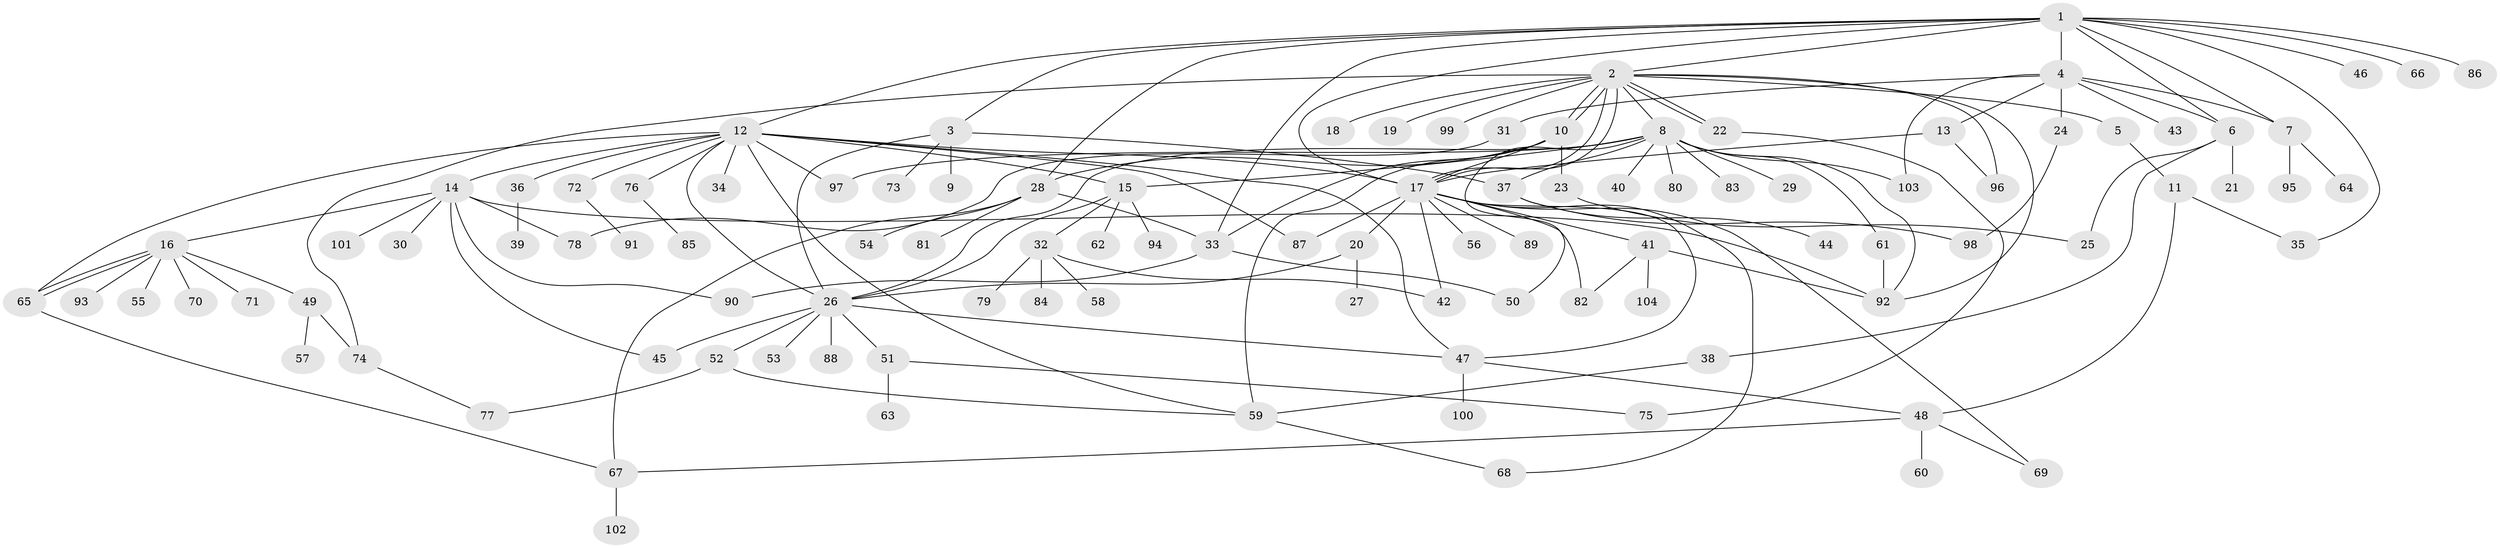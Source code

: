 // coarse degree distribution, {11: 0.038461538461538464, 9: 0.057692307692307696, 4: 0.1346153846153846, 7: 0.038461538461538464, 5: 0.07692307692307693, 3: 0.11538461538461539, 8: 0.019230769230769232, 13: 0.019230769230769232, 6: 0.019230769230769232, 1: 0.38461538461538464, 2: 0.09615384615384616}
// Generated by graph-tools (version 1.1) at 2025/50/03/04/25 22:50:08]
// undirected, 104 vertices, 153 edges
graph export_dot {
  node [color=gray90,style=filled];
  1;
  2;
  3;
  4;
  5;
  6;
  7;
  8;
  9;
  10;
  11;
  12;
  13;
  14;
  15;
  16;
  17;
  18;
  19;
  20;
  21;
  22;
  23;
  24;
  25;
  26;
  27;
  28;
  29;
  30;
  31;
  32;
  33;
  34;
  35;
  36;
  37;
  38;
  39;
  40;
  41;
  42;
  43;
  44;
  45;
  46;
  47;
  48;
  49;
  50;
  51;
  52;
  53;
  54;
  55;
  56;
  57;
  58;
  59;
  60;
  61;
  62;
  63;
  64;
  65;
  66;
  67;
  68;
  69;
  70;
  71;
  72;
  73;
  74;
  75;
  76;
  77;
  78;
  79;
  80;
  81;
  82;
  83;
  84;
  85;
  86;
  87;
  88;
  89;
  90;
  91;
  92;
  93;
  94;
  95;
  96;
  97;
  98;
  99;
  100;
  101;
  102;
  103;
  104;
  1 -- 2;
  1 -- 3;
  1 -- 4;
  1 -- 6;
  1 -- 7;
  1 -- 12;
  1 -- 17;
  1 -- 28;
  1 -- 33;
  1 -- 35;
  1 -- 46;
  1 -- 66;
  1 -- 86;
  2 -- 5;
  2 -- 8;
  2 -- 10;
  2 -- 10;
  2 -- 17;
  2 -- 17;
  2 -- 18;
  2 -- 19;
  2 -- 22;
  2 -- 22;
  2 -- 74;
  2 -- 92;
  2 -- 96;
  2 -- 99;
  3 -- 9;
  3 -- 26;
  3 -- 37;
  3 -- 73;
  4 -- 6;
  4 -- 7;
  4 -- 13;
  4 -- 24;
  4 -- 31;
  4 -- 43;
  4 -- 103;
  5 -- 11;
  6 -- 21;
  6 -- 25;
  6 -- 38;
  7 -- 64;
  7 -- 95;
  8 -- 15;
  8 -- 26;
  8 -- 29;
  8 -- 37;
  8 -- 40;
  8 -- 50;
  8 -- 61;
  8 -- 80;
  8 -- 83;
  8 -- 92;
  8 -- 97;
  8 -- 103;
  10 -- 17;
  10 -- 23;
  10 -- 28;
  10 -- 33;
  10 -- 59;
  11 -- 35;
  11 -- 48;
  12 -- 14;
  12 -- 15;
  12 -- 17;
  12 -- 26;
  12 -- 34;
  12 -- 36;
  12 -- 47;
  12 -- 59;
  12 -- 65;
  12 -- 72;
  12 -- 76;
  12 -- 87;
  12 -- 97;
  13 -- 17;
  13 -- 96;
  14 -- 16;
  14 -- 30;
  14 -- 45;
  14 -- 78;
  14 -- 90;
  14 -- 92;
  14 -- 101;
  15 -- 26;
  15 -- 32;
  15 -- 62;
  15 -- 94;
  16 -- 49;
  16 -- 55;
  16 -- 65;
  16 -- 65;
  16 -- 70;
  16 -- 71;
  16 -- 93;
  17 -- 20;
  17 -- 41;
  17 -- 42;
  17 -- 47;
  17 -- 56;
  17 -- 68;
  17 -- 69;
  17 -- 82;
  17 -- 87;
  17 -- 89;
  20 -- 26;
  20 -- 27;
  22 -- 75;
  23 -- 25;
  24 -- 98;
  26 -- 45;
  26 -- 47;
  26 -- 51;
  26 -- 52;
  26 -- 53;
  26 -- 88;
  28 -- 33;
  28 -- 54;
  28 -- 67;
  28 -- 81;
  31 -- 78;
  32 -- 42;
  32 -- 58;
  32 -- 79;
  32 -- 84;
  33 -- 50;
  33 -- 90;
  36 -- 39;
  37 -- 44;
  37 -- 98;
  38 -- 59;
  41 -- 82;
  41 -- 92;
  41 -- 104;
  47 -- 48;
  47 -- 100;
  48 -- 60;
  48 -- 67;
  48 -- 69;
  49 -- 57;
  49 -- 74;
  51 -- 63;
  51 -- 75;
  52 -- 59;
  52 -- 77;
  59 -- 68;
  61 -- 92;
  65 -- 67;
  67 -- 102;
  72 -- 91;
  74 -- 77;
  76 -- 85;
}
